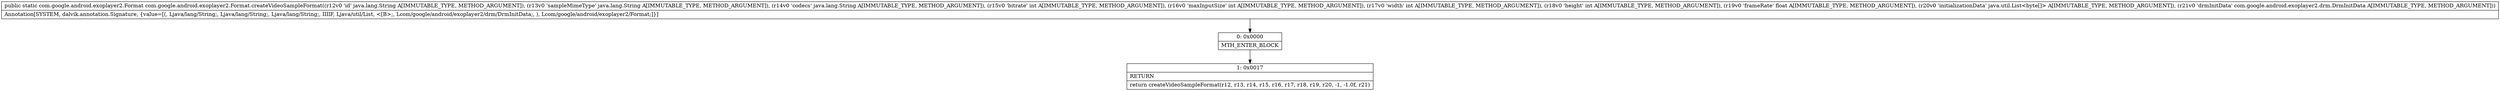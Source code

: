digraph "CFG forcom.google.android.exoplayer2.Format.createVideoSampleFormat(Ljava\/lang\/String;Ljava\/lang\/String;Ljava\/lang\/String;IIIIFLjava\/util\/List;Lcom\/google\/android\/exoplayer2\/drm\/DrmInitData;)Lcom\/google\/android\/exoplayer2\/Format;" {
Node_0 [shape=record,label="{0\:\ 0x0000|MTH_ENTER_BLOCK\l}"];
Node_1 [shape=record,label="{1\:\ 0x0017|RETURN\l|return createVideoSampleFormat(r12, r13, r14, r15, r16, r17, r18, r19, r20, \-1, \-1.0f, r21)\l}"];
MethodNode[shape=record,label="{public static com.google.android.exoplayer2.Format com.google.android.exoplayer2.Format.createVideoSampleFormat((r12v0 'id' java.lang.String A[IMMUTABLE_TYPE, METHOD_ARGUMENT]), (r13v0 'sampleMimeType' java.lang.String A[IMMUTABLE_TYPE, METHOD_ARGUMENT]), (r14v0 'codecs' java.lang.String A[IMMUTABLE_TYPE, METHOD_ARGUMENT]), (r15v0 'bitrate' int A[IMMUTABLE_TYPE, METHOD_ARGUMENT]), (r16v0 'maxInputSize' int A[IMMUTABLE_TYPE, METHOD_ARGUMENT]), (r17v0 'width' int A[IMMUTABLE_TYPE, METHOD_ARGUMENT]), (r18v0 'height' int A[IMMUTABLE_TYPE, METHOD_ARGUMENT]), (r19v0 'frameRate' float A[IMMUTABLE_TYPE, METHOD_ARGUMENT]), (r20v0 'initializationData' java.util.List\<byte[]\> A[IMMUTABLE_TYPE, METHOD_ARGUMENT]), (r21v0 'drmInitData' com.google.android.exoplayer2.drm.DrmInitData A[IMMUTABLE_TYPE, METHOD_ARGUMENT]))  | Annotation[SYSTEM, dalvik.annotation.Signature, \{value=[(, Ljava\/lang\/String;, Ljava\/lang\/String;, Ljava\/lang\/String;, IIIIF, Ljava\/util\/List, \<[B\>;, Lcom\/google\/android\/exoplayer2\/drm\/DrmInitData;, ), Lcom\/google\/android\/exoplayer2\/Format;]\}]\l}"];
MethodNode -> Node_0;
Node_0 -> Node_1;
}

